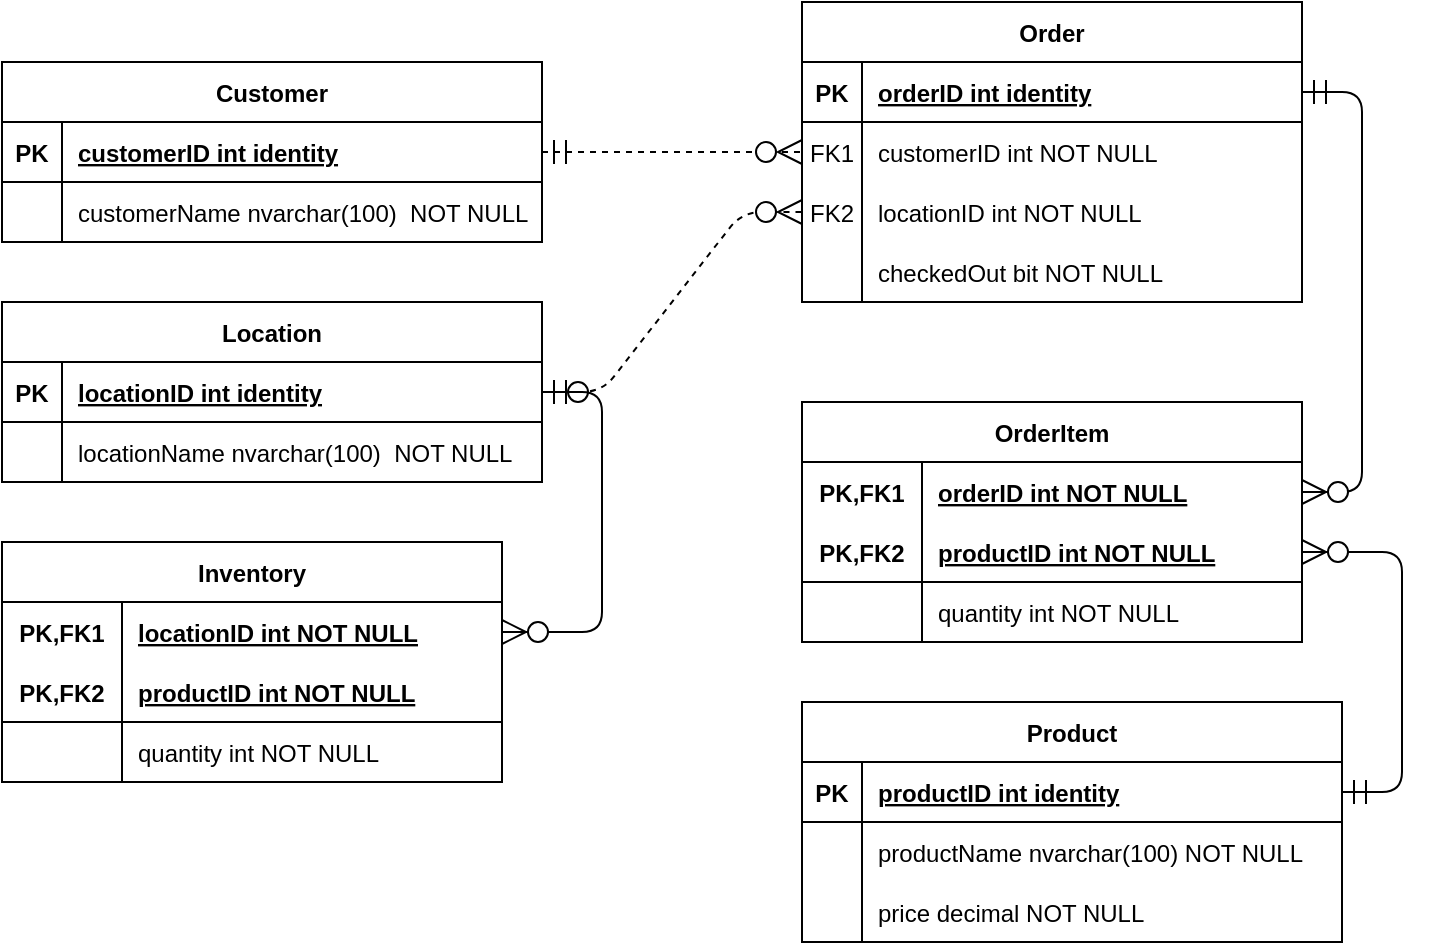 <mxfile version="14.4.2" type="device"><diagram id="R2lEEEUBdFMjLlhIrx00" name="Page-1"><mxGraphModel dx="868" dy="460" grid="1" gridSize="10" guides="1" tooltips="1" connect="1" arrows="1" fold="1" page="1" pageScale="1" pageWidth="850" pageHeight="1100" math="0" shadow="0" extFonts="Permanent Marker^https://fonts.googleapis.com/css?family=Permanent+Marker"><root><mxCell id="0"/><mxCell id="1" parent="0"/><mxCell id="C-vyLk0tnHw3VtMMgP7b-2" value="Order" style="shape=table;startSize=30;container=1;collapsible=1;childLayout=tableLayout;fixedRows=1;rowLines=0;fontStyle=1;align=center;resizeLast=1;" parent="1" vertex="1"><mxGeometry x="520" y="90" width="250" height="150" as="geometry"/></mxCell><mxCell id="C-vyLk0tnHw3VtMMgP7b-3" value="" style="shape=partialRectangle;collapsible=0;dropTarget=0;pointerEvents=0;fillColor=none;points=[[0,0.5],[1,0.5]];portConstraint=eastwest;top=0;left=0;right=0;bottom=1;" parent="C-vyLk0tnHw3VtMMgP7b-2" vertex="1"><mxGeometry y="30" width="250" height="30" as="geometry"/></mxCell><mxCell id="C-vyLk0tnHw3VtMMgP7b-4" value="PK" style="shape=partialRectangle;overflow=hidden;connectable=0;fillColor=none;top=0;left=0;bottom=0;right=0;fontStyle=1;" parent="C-vyLk0tnHw3VtMMgP7b-3" vertex="1"><mxGeometry width="30" height="30" as="geometry"/></mxCell><mxCell id="C-vyLk0tnHw3VtMMgP7b-5" value="orderID int identity" style="shape=partialRectangle;overflow=hidden;connectable=0;fillColor=none;top=0;left=0;bottom=0;right=0;align=left;spacingLeft=6;fontStyle=5;" parent="C-vyLk0tnHw3VtMMgP7b-3" vertex="1"><mxGeometry x="30" width="220" height="30" as="geometry"/></mxCell><mxCell id="C-vyLk0tnHw3VtMMgP7b-6" value="" style="shape=partialRectangle;collapsible=0;dropTarget=0;pointerEvents=0;fillColor=none;points=[[0,0.5],[1,0.5]];portConstraint=eastwest;top=0;left=0;right=0;bottom=0;" parent="C-vyLk0tnHw3VtMMgP7b-2" vertex="1"><mxGeometry y="60" width="250" height="30" as="geometry"/></mxCell><mxCell id="C-vyLk0tnHw3VtMMgP7b-7" value="FK1" style="shape=partialRectangle;overflow=hidden;connectable=0;fillColor=none;top=0;left=0;bottom=0;right=0;" parent="C-vyLk0tnHw3VtMMgP7b-6" vertex="1"><mxGeometry width="30" height="30" as="geometry"/></mxCell><mxCell id="C-vyLk0tnHw3VtMMgP7b-8" value="customerID int NOT NULL" style="shape=partialRectangle;overflow=hidden;connectable=0;fillColor=none;top=0;left=0;bottom=0;right=0;align=left;spacingLeft=6;" parent="C-vyLk0tnHw3VtMMgP7b-6" vertex="1"><mxGeometry x="30" width="220" height="30" as="geometry"/></mxCell><mxCell id="GWipeCqMmxoQJ4Ydtfvd-55" value="" style="shape=partialRectangle;collapsible=0;dropTarget=0;pointerEvents=0;fillColor=none;points=[[0,0.5],[1,0.5]];portConstraint=eastwest;top=0;left=0;right=0;bottom=0;" vertex="1" parent="C-vyLk0tnHw3VtMMgP7b-2"><mxGeometry y="90" width="250" height="30" as="geometry"/></mxCell><mxCell id="GWipeCqMmxoQJ4Ydtfvd-56" value="FK2" style="shape=partialRectangle;overflow=hidden;connectable=0;fillColor=none;top=0;left=0;bottom=0;right=0;" vertex="1" parent="GWipeCqMmxoQJ4Ydtfvd-55"><mxGeometry width="30" height="30" as="geometry"/></mxCell><mxCell id="GWipeCqMmxoQJ4Ydtfvd-57" value="locationID int NOT NULL" style="shape=partialRectangle;overflow=hidden;connectable=0;fillColor=none;top=0;left=0;bottom=0;right=0;align=left;spacingLeft=6;" vertex="1" parent="GWipeCqMmxoQJ4Ydtfvd-55"><mxGeometry x="30" width="220" height="30" as="geometry"/></mxCell><mxCell id="GWipeCqMmxoQJ4Ydtfvd-58" value="" style="shape=partialRectangle;collapsible=0;dropTarget=0;pointerEvents=0;fillColor=none;points=[[0,0.5],[1,0.5]];portConstraint=eastwest;top=0;left=0;right=0;bottom=0;" vertex="1" parent="C-vyLk0tnHw3VtMMgP7b-2"><mxGeometry y="120" width="250" height="30" as="geometry"/></mxCell><mxCell id="GWipeCqMmxoQJ4Ydtfvd-59" value="" style="shape=partialRectangle;overflow=hidden;connectable=0;fillColor=none;top=0;left=0;bottom=0;right=0;" vertex="1" parent="GWipeCqMmxoQJ4Ydtfvd-58"><mxGeometry width="30" height="30" as="geometry"/></mxCell><mxCell id="GWipeCqMmxoQJ4Ydtfvd-60" value="checkedOut bit NOT NULL" style="shape=partialRectangle;overflow=hidden;connectable=0;fillColor=none;top=0;left=0;bottom=0;right=0;align=left;spacingLeft=6;" vertex="1" parent="GWipeCqMmxoQJ4Ydtfvd-58"><mxGeometry x="30" width="220" height="30" as="geometry"/></mxCell><mxCell id="C-vyLk0tnHw3VtMMgP7b-23" value="Customer" style="shape=table;startSize=30;container=1;collapsible=1;childLayout=tableLayout;fixedRows=1;rowLines=0;fontStyle=1;align=center;resizeLast=1;" parent="1" vertex="1"><mxGeometry x="120" y="120" width="270" height="90" as="geometry"/></mxCell><mxCell id="C-vyLk0tnHw3VtMMgP7b-24" value="" style="shape=partialRectangle;collapsible=0;dropTarget=0;pointerEvents=0;fillColor=none;points=[[0,0.5],[1,0.5]];portConstraint=eastwest;top=0;left=0;right=0;bottom=1;" parent="C-vyLk0tnHw3VtMMgP7b-23" vertex="1"><mxGeometry y="30" width="270" height="30" as="geometry"/></mxCell><mxCell id="C-vyLk0tnHw3VtMMgP7b-25" value="PK" style="shape=partialRectangle;overflow=hidden;connectable=0;fillColor=none;top=0;left=0;bottom=0;right=0;fontStyle=1;" parent="C-vyLk0tnHw3VtMMgP7b-24" vertex="1"><mxGeometry width="30" height="30" as="geometry"/></mxCell><mxCell id="C-vyLk0tnHw3VtMMgP7b-26" value="customerID int identity" style="shape=partialRectangle;overflow=hidden;connectable=0;fillColor=none;top=0;left=0;bottom=0;right=0;align=left;spacingLeft=6;fontStyle=5;" parent="C-vyLk0tnHw3VtMMgP7b-24" vertex="1"><mxGeometry x="30" width="240" height="30" as="geometry"/></mxCell><mxCell id="C-vyLk0tnHw3VtMMgP7b-27" value="" style="shape=partialRectangle;collapsible=0;dropTarget=0;pointerEvents=0;fillColor=none;points=[[0,0.5],[1,0.5]];portConstraint=eastwest;top=0;left=0;right=0;bottom=0;" parent="C-vyLk0tnHw3VtMMgP7b-23" vertex="1"><mxGeometry y="60" width="270" height="30" as="geometry"/></mxCell><mxCell id="C-vyLk0tnHw3VtMMgP7b-28" value="" style="shape=partialRectangle;overflow=hidden;connectable=0;fillColor=none;top=0;left=0;bottom=0;right=0;" parent="C-vyLk0tnHw3VtMMgP7b-27" vertex="1"><mxGeometry width="30" height="30" as="geometry"/></mxCell><mxCell id="C-vyLk0tnHw3VtMMgP7b-29" value="customerName nvarchar(100)  NOT NULL" style="shape=partialRectangle;overflow=hidden;connectable=0;fillColor=none;top=0;left=0;bottom=0;right=0;align=left;spacingLeft=6;" parent="C-vyLk0tnHw3VtMMgP7b-27" vertex="1"><mxGeometry x="30" width="240" height="30" as="geometry"/></mxCell><mxCell id="GWipeCqMmxoQJ4Ydtfvd-1" value="" style="edgeStyle=entityRelationEdgeStyle;fontSize=12;html=1;endArrow=ERzeroToMany;startArrow=ERmandOne;entryX=0;entryY=0.5;entryDx=0;entryDy=0;exitX=1;exitY=0.5;exitDx=0;exitDy=0;dashed=1;endSize=10;startSize=10;" edge="1" parent="1" source="C-vyLk0tnHw3VtMMgP7b-24" target="C-vyLk0tnHw3VtMMgP7b-6"><mxGeometry width="100" height="100" relative="1" as="geometry"><mxPoint x="370" y="290" as="sourcePoint"/><mxPoint x="470" y="190" as="targetPoint"/></mxGeometry></mxCell><mxCell id="GWipeCqMmxoQJ4Ydtfvd-13" value="OrderItem" style="shape=table;startSize=30;container=1;collapsible=1;childLayout=tableLayout;fixedRows=1;rowLines=0;fontStyle=1;align=center;resizeLast=1;fillColor=none;" vertex="1" parent="1"><mxGeometry x="520" y="290" width="250" height="120" as="geometry"/></mxCell><mxCell id="GWipeCqMmxoQJ4Ydtfvd-14" value="" style="shape=partialRectangle;collapsible=0;dropTarget=0;pointerEvents=0;fillColor=none;top=0;left=0;bottom=0;right=0;points=[[0,0.5],[1,0.5]];portConstraint=eastwest;" vertex="1" parent="GWipeCqMmxoQJ4Ydtfvd-13"><mxGeometry y="30" width="250" height="30" as="geometry"/></mxCell><mxCell id="GWipeCqMmxoQJ4Ydtfvd-15" value="PK,FK1" style="shape=partialRectangle;connectable=0;fillColor=none;top=0;left=0;bottom=0;right=0;fontStyle=1;overflow=hidden;" vertex="1" parent="GWipeCqMmxoQJ4Ydtfvd-14"><mxGeometry width="60" height="30" as="geometry"/></mxCell><mxCell id="GWipeCqMmxoQJ4Ydtfvd-16" value="orderID int NOT NULL" style="shape=partialRectangle;connectable=0;fillColor=none;top=0;left=0;bottom=0;right=0;align=left;spacingLeft=6;fontStyle=5;overflow=hidden;" vertex="1" parent="GWipeCqMmxoQJ4Ydtfvd-14"><mxGeometry x="60" width="190" height="30" as="geometry"/></mxCell><mxCell id="GWipeCqMmxoQJ4Ydtfvd-17" value="" style="shape=partialRectangle;collapsible=0;dropTarget=0;pointerEvents=0;fillColor=none;top=0;left=0;bottom=1;right=0;points=[[0,0.5],[1,0.5]];portConstraint=eastwest;" vertex="1" parent="GWipeCqMmxoQJ4Ydtfvd-13"><mxGeometry y="60" width="250" height="30" as="geometry"/></mxCell><mxCell id="GWipeCqMmxoQJ4Ydtfvd-18" value="PK,FK2" style="shape=partialRectangle;connectable=0;fillColor=none;top=0;left=0;bottom=0;right=0;fontStyle=1;overflow=hidden;" vertex="1" parent="GWipeCqMmxoQJ4Ydtfvd-17"><mxGeometry width="60" height="30" as="geometry"/></mxCell><mxCell id="GWipeCqMmxoQJ4Ydtfvd-19" value="productID int NOT NULL" style="shape=partialRectangle;connectable=0;fillColor=none;top=0;left=0;bottom=0;right=0;align=left;spacingLeft=6;fontStyle=5;overflow=hidden;" vertex="1" parent="GWipeCqMmxoQJ4Ydtfvd-17"><mxGeometry x="60" width="190" height="30" as="geometry"/></mxCell><mxCell id="GWipeCqMmxoQJ4Ydtfvd-20" value="" style="shape=partialRectangle;collapsible=0;dropTarget=0;pointerEvents=0;fillColor=none;top=0;left=0;bottom=0;right=0;points=[[0,0.5],[1,0.5]];portConstraint=eastwest;" vertex="1" parent="GWipeCqMmxoQJ4Ydtfvd-13"><mxGeometry y="90" width="250" height="30" as="geometry"/></mxCell><mxCell id="GWipeCqMmxoQJ4Ydtfvd-21" value="" style="shape=partialRectangle;connectable=0;fillColor=none;top=0;left=0;bottom=0;right=0;editable=1;overflow=hidden;" vertex="1" parent="GWipeCqMmxoQJ4Ydtfvd-20"><mxGeometry width="60" height="30" as="geometry"/></mxCell><mxCell id="GWipeCqMmxoQJ4Ydtfvd-22" value="quantity int NOT NULL" style="shape=partialRectangle;connectable=0;fillColor=none;top=0;left=0;bottom=0;right=0;align=left;spacingLeft=6;overflow=hidden;" vertex="1" parent="GWipeCqMmxoQJ4Ydtfvd-20"><mxGeometry x="60" width="190" height="30" as="geometry"/></mxCell><mxCell id="GWipeCqMmxoQJ4Ydtfvd-27" value="" style="edgeStyle=entityRelationEdgeStyle;fontSize=12;html=1;endArrow=ERzeroToMany;startArrow=ERmandOne;entryX=1;entryY=0.5;entryDx=0;entryDy=0;exitX=1;exitY=0.5;exitDx=0;exitDy=0;endSize=10;startSize=10;" edge="1" parent="1" source="C-vyLk0tnHw3VtMMgP7b-3" target="GWipeCqMmxoQJ4Ydtfvd-14"><mxGeometry width="100" height="100" relative="1" as="geometry"><mxPoint x="690" y="240" as="sourcePoint"/><mxPoint x="820" y="240" as="targetPoint"/></mxGeometry></mxCell><mxCell id="GWipeCqMmxoQJ4Ydtfvd-32" value="Location" style="shape=table;startSize=30;container=1;collapsible=1;childLayout=tableLayout;fixedRows=1;rowLines=0;fontStyle=1;align=center;resizeLast=1;" vertex="1" parent="1"><mxGeometry x="120" y="240" width="270" height="90" as="geometry"/></mxCell><mxCell id="GWipeCqMmxoQJ4Ydtfvd-33" value="" style="shape=partialRectangle;collapsible=0;dropTarget=0;pointerEvents=0;fillColor=none;points=[[0,0.5],[1,0.5]];portConstraint=eastwest;top=0;left=0;right=0;bottom=1;" vertex="1" parent="GWipeCqMmxoQJ4Ydtfvd-32"><mxGeometry y="30" width="270" height="30" as="geometry"/></mxCell><mxCell id="GWipeCqMmxoQJ4Ydtfvd-34" value="PK" style="shape=partialRectangle;overflow=hidden;connectable=0;fillColor=none;top=0;left=0;bottom=0;right=0;fontStyle=1;" vertex="1" parent="GWipeCqMmxoQJ4Ydtfvd-33"><mxGeometry width="30" height="30" as="geometry"/></mxCell><mxCell id="GWipeCqMmxoQJ4Ydtfvd-35" value="locationID int identity" style="shape=partialRectangle;overflow=hidden;connectable=0;fillColor=none;top=0;left=0;bottom=0;right=0;align=left;spacingLeft=6;fontStyle=5;" vertex="1" parent="GWipeCqMmxoQJ4Ydtfvd-33"><mxGeometry x="30" width="240" height="30" as="geometry"/></mxCell><mxCell id="GWipeCqMmxoQJ4Ydtfvd-36" value="" style="shape=partialRectangle;collapsible=0;dropTarget=0;pointerEvents=0;fillColor=none;points=[[0,0.5],[1,0.5]];portConstraint=eastwest;top=0;left=0;right=0;bottom=0;" vertex="1" parent="GWipeCqMmxoQJ4Ydtfvd-32"><mxGeometry y="60" width="270" height="30" as="geometry"/></mxCell><mxCell id="GWipeCqMmxoQJ4Ydtfvd-37" value="" style="shape=partialRectangle;overflow=hidden;connectable=0;fillColor=none;top=0;left=0;bottom=0;right=0;" vertex="1" parent="GWipeCqMmxoQJ4Ydtfvd-36"><mxGeometry width="30" height="30" as="geometry"/></mxCell><mxCell id="GWipeCqMmxoQJ4Ydtfvd-38" value="locationName nvarchar(100)  NOT NULL" style="shape=partialRectangle;overflow=hidden;connectable=0;fillColor=none;top=0;left=0;bottom=0;right=0;align=left;spacingLeft=6;" vertex="1" parent="GWipeCqMmxoQJ4Ydtfvd-36"><mxGeometry x="30" width="240" height="30" as="geometry"/></mxCell><mxCell id="GWipeCqMmxoQJ4Ydtfvd-40" value="" style="edgeStyle=entityRelationEdgeStyle;fontSize=12;html=1;endArrow=ERzeroToMany;startArrow=ERzeroToOne;entryX=0;entryY=0.5;entryDx=0;entryDy=0;dashed=1;endSize=10;startSize=10;" edge="1" parent="1" source="GWipeCqMmxoQJ4Ydtfvd-33" target="GWipeCqMmxoQJ4Ydtfvd-55"><mxGeometry width="100" height="100" relative="1" as="geometry"><mxPoint x="440" y="260" as="sourcePoint"/><mxPoint x="490" y="200" as="targetPoint"/></mxGeometry></mxCell><mxCell id="GWipeCqMmxoQJ4Ydtfvd-42" value="Product" style="shape=table;startSize=30;container=1;collapsible=1;childLayout=tableLayout;fixedRows=1;rowLines=0;fontStyle=1;align=center;resizeLast=1;fillColor=none;" vertex="1" parent="1"><mxGeometry x="520" y="440" width="270" height="120" as="geometry"/></mxCell><mxCell id="GWipeCqMmxoQJ4Ydtfvd-43" value="" style="shape=partialRectangle;collapsible=0;dropTarget=0;pointerEvents=0;fillColor=none;top=0;left=0;bottom=1;right=0;points=[[0,0.5],[1,0.5]];portConstraint=eastwest;" vertex="1" parent="GWipeCqMmxoQJ4Ydtfvd-42"><mxGeometry y="30" width="270" height="30" as="geometry"/></mxCell><mxCell id="GWipeCqMmxoQJ4Ydtfvd-44" value="PK" style="shape=partialRectangle;connectable=0;fillColor=none;top=0;left=0;bottom=0;right=0;fontStyle=1;overflow=hidden;" vertex="1" parent="GWipeCqMmxoQJ4Ydtfvd-43"><mxGeometry width="30" height="30" as="geometry"/></mxCell><mxCell id="GWipeCqMmxoQJ4Ydtfvd-45" value="productID int identity" style="shape=partialRectangle;connectable=0;fillColor=none;top=0;left=0;bottom=0;right=0;align=left;spacingLeft=6;fontStyle=5;overflow=hidden;" vertex="1" parent="GWipeCqMmxoQJ4Ydtfvd-43"><mxGeometry x="30" width="240" height="30" as="geometry"/></mxCell><mxCell id="GWipeCqMmxoQJ4Ydtfvd-46" value="" style="shape=partialRectangle;collapsible=0;dropTarget=0;pointerEvents=0;fillColor=none;top=0;left=0;bottom=0;right=0;points=[[0,0.5],[1,0.5]];portConstraint=eastwest;" vertex="1" parent="GWipeCqMmxoQJ4Ydtfvd-42"><mxGeometry y="60" width="270" height="30" as="geometry"/></mxCell><mxCell id="GWipeCqMmxoQJ4Ydtfvd-47" value="" style="shape=partialRectangle;connectable=0;fillColor=none;top=0;left=0;bottom=0;right=0;editable=1;overflow=hidden;" vertex="1" parent="GWipeCqMmxoQJ4Ydtfvd-46"><mxGeometry width="30" height="30" as="geometry"/></mxCell><mxCell id="GWipeCqMmxoQJ4Ydtfvd-48" value="productName nvarchar(100) NOT NULL" style="shape=partialRectangle;connectable=0;fillColor=none;top=0;left=0;bottom=0;right=0;align=left;spacingLeft=6;overflow=hidden;" vertex="1" parent="GWipeCqMmxoQJ4Ydtfvd-46"><mxGeometry x="30" width="240" height="30" as="geometry"/></mxCell><mxCell id="GWipeCqMmxoQJ4Ydtfvd-49" value="" style="shape=partialRectangle;collapsible=0;dropTarget=0;pointerEvents=0;fillColor=none;top=0;left=0;bottom=0;right=0;points=[[0,0.5],[1,0.5]];portConstraint=eastwest;" vertex="1" parent="GWipeCqMmxoQJ4Ydtfvd-42"><mxGeometry y="90" width="270" height="30" as="geometry"/></mxCell><mxCell id="GWipeCqMmxoQJ4Ydtfvd-50" value="" style="shape=partialRectangle;connectable=0;fillColor=none;top=0;left=0;bottom=0;right=0;editable=1;overflow=hidden;" vertex="1" parent="GWipeCqMmxoQJ4Ydtfvd-49"><mxGeometry width="30" height="30" as="geometry"/></mxCell><mxCell id="GWipeCqMmxoQJ4Ydtfvd-51" value="price decimal NOT NULL" style="shape=partialRectangle;connectable=0;fillColor=none;top=0;left=0;bottom=0;right=0;align=left;spacingLeft=6;overflow=hidden;" vertex="1" parent="GWipeCqMmxoQJ4Ydtfvd-49"><mxGeometry x="30" width="240" height="30" as="geometry"/></mxCell><mxCell id="GWipeCqMmxoQJ4Ydtfvd-61" value="" style="edgeStyle=entityRelationEdgeStyle;fontSize=12;html=1;endArrow=ERzeroToMany;startArrow=ERmandOne;entryX=1;entryY=0.5;entryDx=0;entryDy=0;endSize=10;startSize=10;" edge="1" parent="1" target="GWipeCqMmxoQJ4Ydtfvd-17"><mxGeometry width="100" height="100" relative="1" as="geometry"><mxPoint x="790" y="485" as="sourcePoint"/><mxPoint x="780" y="345" as="targetPoint"/></mxGeometry></mxCell><mxCell id="GWipeCqMmxoQJ4Ydtfvd-62" value="Inventory" style="shape=table;startSize=30;container=1;collapsible=1;childLayout=tableLayout;fixedRows=1;rowLines=0;fontStyle=1;align=center;resizeLast=1;fillColor=none;" vertex="1" parent="1"><mxGeometry x="120" y="360" width="250" height="120" as="geometry"/></mxCell><mxCell id="GWipeCqMmxoQJ4Ydtfvd-63" value="" style="shape=partialRectangle;collapsible=0;dropTarget=0;pointerEvents=0;fillColor=none;top=0;left=0;bottom=0;right=0;points=[[0,0.5],[1,0.5]];portConstraint=eastwest;" vertex="1" parent="GWipeCqMmxoQJ4Ydtfvd-62"><mxGeometry y="30" width="250" height="30" as="geometry"/></mxCell><mxCell id="GWipeCqMmxoQJ4Ydtfvd-64" value="PK,FK1" style="shape=partialRectangle;connectable=0;fillColor=none;top=0;left=0;bottom=0;right=0;fontStyle=1;overflow=hidden;" vertex="1" parent="GWipeCqMmxoQJ4Ydtfvd-63"><mxGeometry width="60" height="30" as="geometry"/></mxCell><mxCell id="GWipeCqMmxoQJ4Ydtfvd-65" value="locationID int NOT NULL" style="shape=partialRectangle;connectable=0;fillColor=none;top=0;left=0;bottom=0;right=0;align=left;spacingLeft=6;fontStyle=5;overflow=hidden;" vertex="1" parent="GWipeCqMmxoQJ4Ydtfvd-63"><mxGeometry x="60" width="190" height="30" as="geometry"/></mxCell><mxCell id="GWipeCqMmxoQJ4Ydtfvd-66" value="" style="shape=partialRectangle;collapsible=0;dropTarget=0;pointerEvents=0;fillColor=none;top=0;left=0;bottom=1;right=0;points=[[0,0.5],[1,0.5]];portConstraint=eastwest;" vertex="1" parent="GWipeCqMmxoQJ4Ydtfvd-62"><mxGeometry y="60" width="250" height="30" as="geometry"/></mxCell><mxCell id="GWipeCqMmxoQJ4Ydtfvd-67" value="PK,FK2" style="shape=partialRectangle;connectable=0;fillColor=none;top=0;left=0;bottom=0;right=0;fontStyle=1;overflow=hidden;" vertex="1" parent="GWipeCqMmxoQJ4Ydtfvd-66"><mxGeometry width="60" height="30" as="geometry"/></mxCell><mxCell id="GWipeCqMmxoQJ4Ydtfvd-68" value="productID int NOT NULL" style="shape=partialRectangle;connectable=0;fillColor=none;top=0;left=0;bottom=0;right=0;align=left;spacingLeft=6;fontStyle=5;overflow=hidden;" vertex="1" parent="GWipeCqMmxoQJ4Ydtfvd-66"><mxGeometry x="60" width="190" height="30" as="geometry"/></mxCell><mxCell id="GWipeCqMmxoQJ4Ydtfvd-69" value="" style="shape=partialRectangle;collapsible=0;dropTarget=0;pointerEvents=0;fillColor=none;top=0;left=0;bottom=0;right=0;points=[[0,0.5],[1,0.5]];portConstraint=eastwest;" vertex="1" parent="GWipeCqMmxoQJ4Ydtfvd-62"><mxGeometry y="90" width="250" height="30" as="geometry"/></mxCell><mxCell id="GWipeCqMmxoQJ4Ydtfvd-70" value="" style="shape=partialRectangle;connectable=0;fillColor=none;top=0;left=0;bottom=0;right=0;editable=1;overflow=hidden;" vertex="1" parent="GWipeCqMmxoQJ4Ydtfvd-69"><mxGeometry width="60" height="30" as="geometry"/></mxCell><mxCell id="GWipeCqMmxoQJ4Ydtfvd-71" value="quantity int NOT NULL" style="shape=partialRectangle;connectable=0;fillColor=none;top=0;left=0;bottom=0;right=0;align=left;spacingLeft=6;overflow=hidden;" vertex="1" parent="GWipeCqMmxoQJ4Ydtfvd-69"><mxGeometry x="60" width="190" height="30" as="geometry"/></mxCell><mxCell id="GWipeCqMmxoQJ4Ydtfvd-73" value="" style="edgeStyle=entityRelationEdgeStyle;fontSize=12;html=1;endArrow=ERzeroToMany;startArrow=ERmandOne;jumpStyle=none;sourcePerimeterSpacing=0;endSize=10;startSize=10;" edge="1" parent="1" source="GWipeCqMmxoQJ4Ydtfvd-33" target="GWipeCqMmxoQJ4Ydtfvd-63"><mxGeometry width="100" height="100" relative="1" as="geometry"><mxPoint x="50" y="300" as="sourcePoint"/><mxPoint x="90" y="435" as="targetPoint"/></mxGeometry></mxCell></root></mxGraphModel></diagram></mxfile>